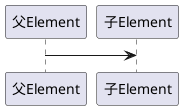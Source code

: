 @startuml
'https://plantuml.com/sequence-diagram

participant 父Element as parent_element
participant 子Element as child_element

parent_element -> child_element:



@enduml